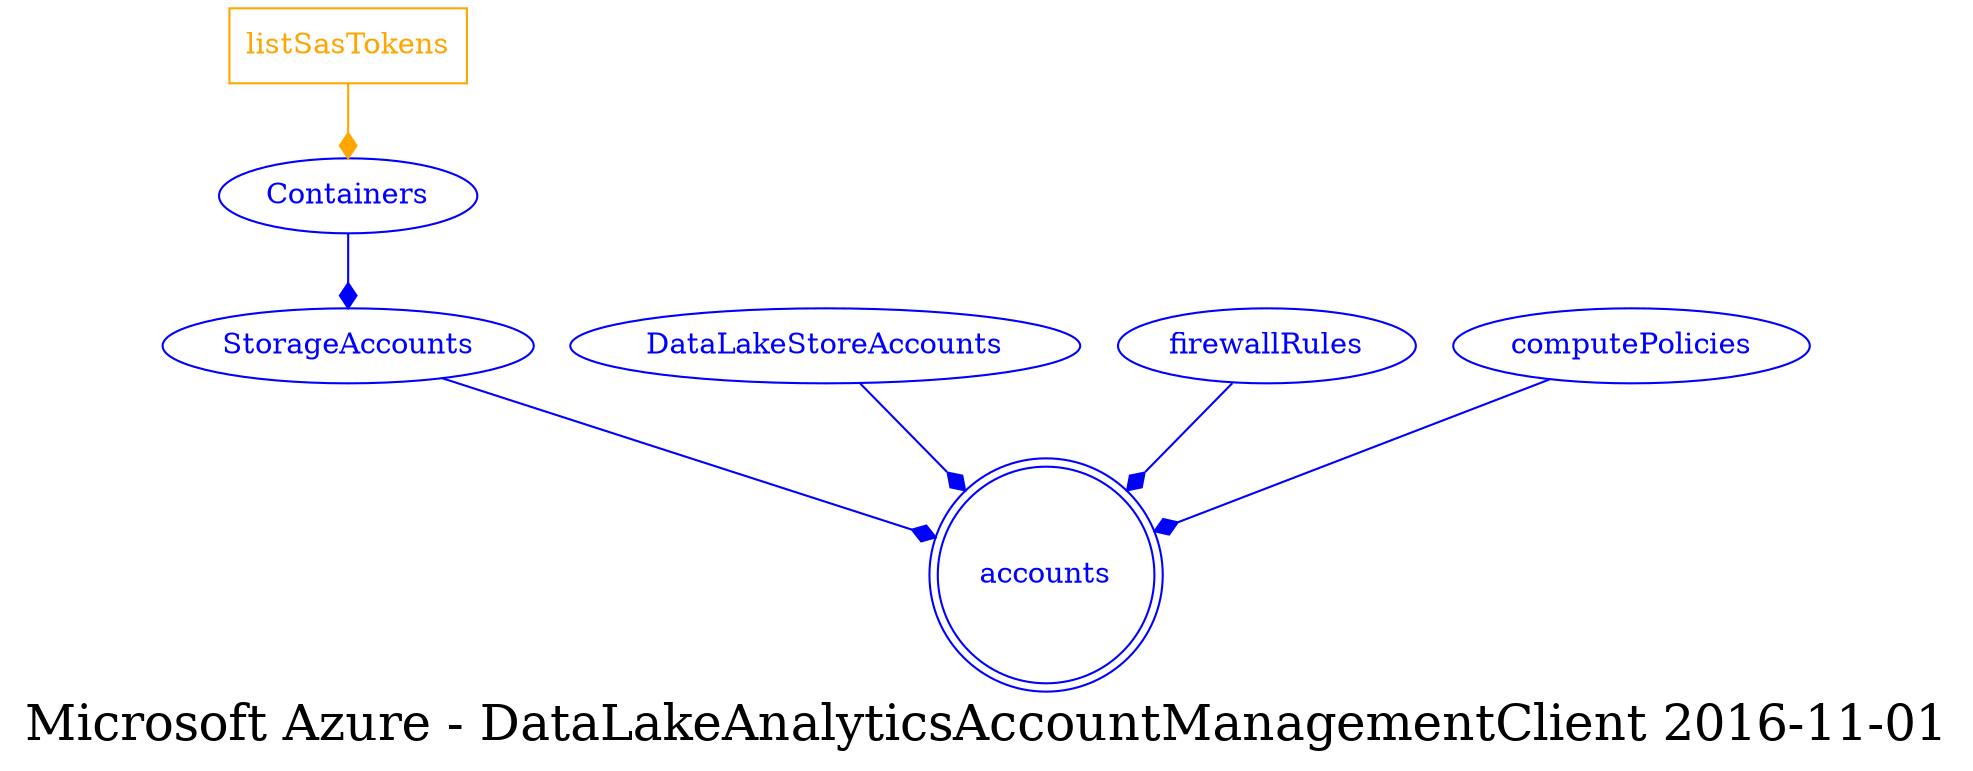 digraph LexiconGraph {
graph[label="Microsoft Azure - DataLakeAnalyticsAccountManagementClient 2016-11-01", fontsize=24]
splines=true
"accounts" [color=blue, fontcolor=blue, shape=doublecircle]
"StorageAccounts" -> "accounts" [color=blue, fontcolor=blue, arrowhead=diamond, arrowtail=none]
"StorageAccounts" [color=blue, fontcolor=blue, shape=ellipse]
"Containers" -> "StorageAccounts" [color=blue, fontcolor=blue, arrowhead=diamond, arrowtail=none]
"Containers" [color=blue, fontcolor=blue, shape=ellipse]
"listSasTokens" [color=orange, fontcolor=orange, shape=box]
"listSasTokens" -> "Containers" [color=orange, fontcolor=orange, arrowhead=diamond, arrowtail=none]
"DataLakeStoreAccounts" -> "accounts" [color=blue, fontcolor=blue, arrowhead=diamond, arrowtail=none]
"DataLakeStoreAccounts" [color=blue, fontcolor=blue, shape=ellipse]
"firewallRules" -> "accounts" [color=blue, fontcolor=blue, arrowhead=diamond, arrowtail=none]
"firewallRules" [color=blue, fontcolor=blue, shape=ellipse]
"computePolicies" -> "accounts" [color=blue, fontcolor=blue, arrowhead=diamond, arrowtail=none]
"computePolicies" [color=blue, fontcolor=blue, shape=ellipse]
}
